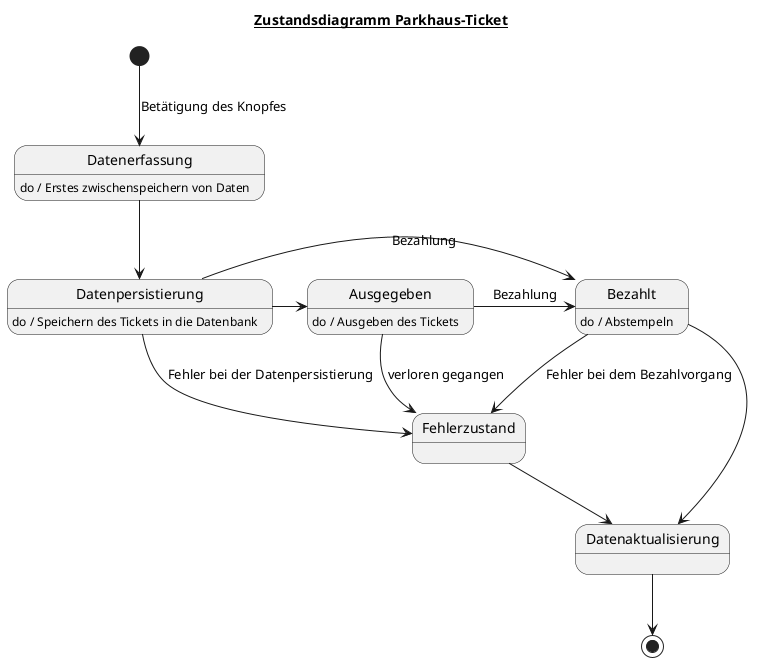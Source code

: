 @startuml
title __Zustandsdiagramm Parkhaus-Ticket__
[*] --> Datenerfassung: Betätigung des Knopfes
Datenerfassung: do / Erstes zwischenspeichern von Daten
Datenerfassung --> Datenpersistierung
Datenpersistierung: do / Speichern des Tickets in die Datenbank
Ausgegeben : do / Ausgeben des Tickets
Datenpersistierung -> Ausgegeben



Datenpersistierung -> Fehlerzustand: Fehler bei der Datenpersistierung

Datenpersistierung -> Bezahlt : Bezahlung
Ausgegeben -> Bezahlt : Bezahlung
Ausgegeben -> Fehlerzustand : verloren gegangen
Bezahlt : do / Abstempeln
Bezahlt -> Datenaktualisierung
Bezahlt --> Fehlerzustand: Fehler bei dem Bezahlvorgang
Fehlerzustand --> Datenaktualisierung
Datenaktualisierung --> [*]
@enduml